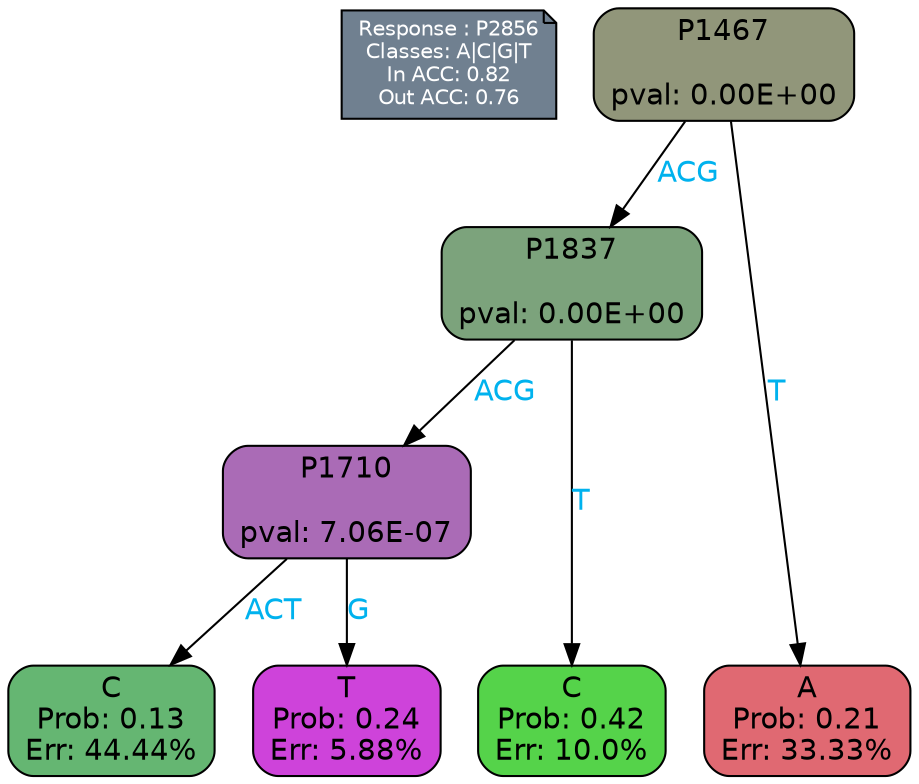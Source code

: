 digraph Tree {
node [shape=box, style="filled, rounded", color="black", fontname=helvetica] ;
graph [ranksep=equally, splines=polylines, bgcolor=transparent, dpi=600] ;
edge [fontname=helvetica] ;
LEGEND [label="Response : P2856
Classes: A|C|G|T
In ACC: 0.82
Out ACC: 0.76
",shape=note,align=left,style=filled,fillcolor="slategray",fontcolor="white",fontsize=10];1 [label="P1467

pval: 0.00E+00", fillcolor="#91967a"] ;
2 [label="P1837

pval: 0.00E+00", fillcolor="#7ca37c"] ;
3 [label="P1710

pval: 7.06E-07", fillcolor="#aa6bb6"] ;
4 [label="C
Prob: 0.13
Err: 44.44%", fillcolor="#65b672"] ;
5 [label="T
Prob: 0.24
Err: 5.88%", fillcolor="#ce43da"] ;
6 [label="C
Prob: 0.42
Err: 10.0%", fillcolor="#55d34a"] ;
7 [label="A
Prob: 0.21
Err: 33.33%", fillcolor="#e06972"] ;
1 -> 2 [label="ACG",fontcolor=deepskyblue2] ;
1 -> 7 [label="T",fontcolor=deepskyblue2] ;
2 -> 3 [label="ACG",fontcolor=deepskyblue2] ;
2 -> 6 [label="T",fontcolor=deepskyblue2] ;
3 -> 4 [label="ACT",fontcolor=deepskyblue2] ;
3 -> 5 [label="G",fontcolor=deepskyblue2] ;
{rank = same; 4;5;6;7;}{rank = same; LEGEND;1;}}